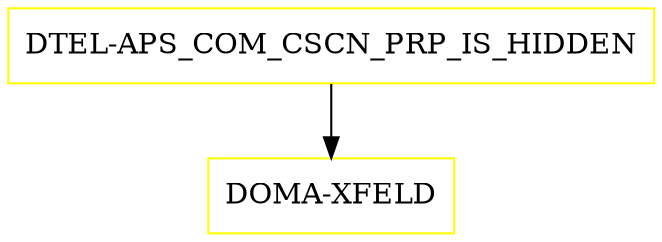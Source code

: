 digraph G {
  "DTEL-APS_COM_CSCN_PRP_IS_HIDDEN" [shape=box,color=yellow];
  "DOMA-XFELD" [shape=box,color=yellow,URL="./DOMA_XFELD.html"];
  "DTEL-APS_COM_CSCN_PRP_IS_HIDDEN" -> "DOMA-XFELD";
}
